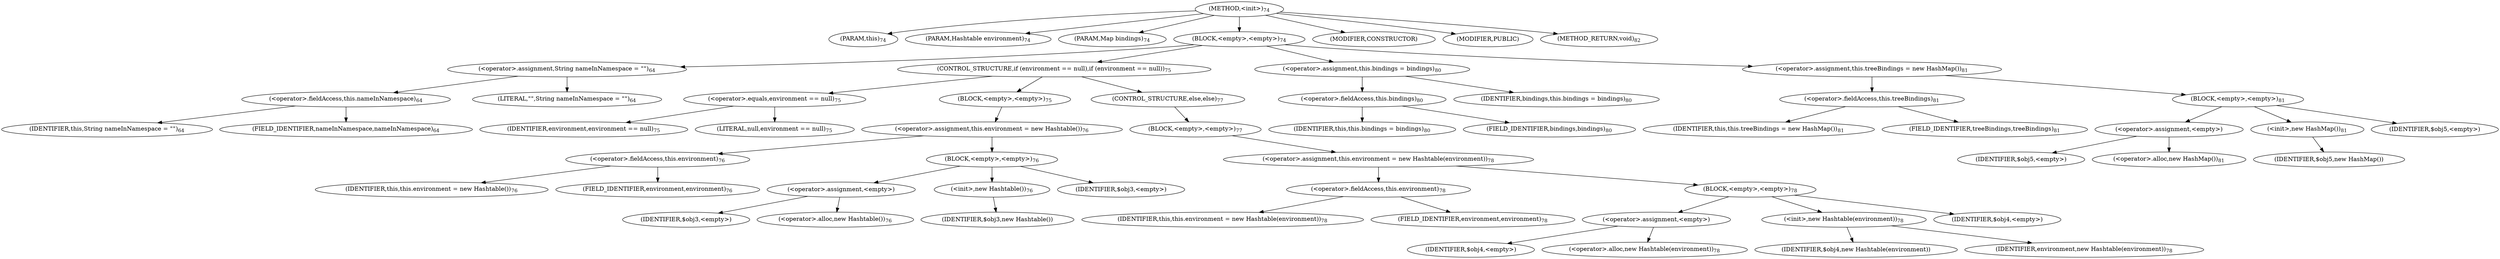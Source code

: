 digraph "&lt;init&gt;" {  
"222" [label = <(METHOD,&lt;init&gt;)<SUB>74</SUB>> ]
"12" [label = <(PARAM,this)<SUB>74</SUB>> ]
"223" [label = <(PARAM,Hashtable environment)<SUB>74</SUB>> ]
"224" [label = <(PARAM,Map bindings)<SUB>74</SUB>> ]
"225" [label = <(BLOCK,&lt;empty&gt;,&lt;empty&gt;)<SUB>74</SUB>> ]
"226" [label = <(&lt;operator&gt;.assignment,String nameInNamespace = &quot;&quot;)<SUB>64</SUB>> ]
"227" [label = <(&lt;operator&gt;.fieldAccess,this.nameInNamespace)<SUB>64</SUB>> ]
"228" [label = <(IDENTIFIER,this,String nameInNamespace = &quot;&quot;)<SUB>64</SUB>> ]
"229" [label = <(FIELD_IDENTIFIER,nameInNamespace,nameInNamespace)<SUB>64</SUB>> ]
"230" [label = <(LITERAL,&quot;&quot;,String nameInNamespace = &quot;&quot;)<SUB>64</SUB>> ]
"231" [label = <(CONTROL_STRUCTURE,if (environment == null),if (environment == null))<SUB>75</SUB>> ]
"232" [label = <(&lt;operator&gt;.equals,environment == null)<SUB>75</SUB>> ]
"233" [label = <(IDENTIFIER,environment,environment == null)<SUB>75</SUB>> ]
"234" [label = <(LITERAL,null,environment == null)<SUB>75</SUB>> ]
"235" [label = <(BLOCK,&lt;empty&gt;,&lt;empty&gt;)<SUB>75</SUB>> ]
"236" [label = <(&lt;operator&gt;.assignment,this.environment = new Hashtable())<SUB>76</SUB>> ]
"237" [label = <(&lt;operator&gt;.fieldAccess,this.environment)<SUB>76</SUB>> ]
"11" [label = <(IDENTIFIER,this,this.environment = new Hashtable())<SUB>76</SUB>> ]
"238" [label = <(FIELD_IDENTIFIER,environment,environment)<SUB>76</SUB>> ]
"239" [label = <(BLOCK,&lt;empty&gt;,&lt;empty&gt;)<SUB>76</SUB>> ]
"240" [label = <(&lt;operator&gt;.assignment,&lt;empty&gt;)> ]
"241" [label = <(IDENTIFIER,$obj3,&lt;empty&gt;)> ]
"242" [label = <(&lt;operator&gt;.alloc,new Hashtable())<SUB>76</SUB>> ]
"243" [label = <(&lt;init&gt;,new Hashtable())<SUB>76</SUB>> ]
"244" [label = <(IDENTIFIER,$obj3,new Hashtable())> ]
"245" [label = <(IDENTIFIER,$obj3,&lt;empty&gt;)> ]
"246" [label = <(CONTROL_STRUCTURE,else,else)<SUB>77</SUB>> ]
"247" [label = <(BLOCK,&lt;empty&gt;,&lt;empty&gt;)<SUB>77</SUB>> ]
"248" [label = <(&lt;operator&gt;.assignment,this.environment = new Hashtable(environment))<SUB>78</SUB>> ]
"249" [label = <(&lt;operator&gt;.fieldAccess,this.environment)<SUB>78</SUB>> ]
"13" [label = <(IDENTIFIER,this,this.environment = new Hashtable(environment))<SUB>78</SUB>> ]
"250" [label = <(FIELD_IDENTIFIER,environment,environment)<SUB>78</SUB>> ]
"251" [label = <(BLOCK,&lt;empty&gt;,&lt;empty&gt;)<SUB>78</SUB>> ]
"252" [label = <(&lt;operator&gt;.assignment,&lt;empty&gt;)> ]
"253" [label = <(IDENTIFIER,$obj4,&lt;empty&gt;)> ]
"254" [label = <(&lt;operator&gt;.alloc,new Hashtable(environment))<SUB>78</SUB>> ]
"255" [label = <(&lt;init&gt;,new Hashtable(environment))<SUB>78</SUB>> ]
"256" [label = <(IDENTIFIER,$obj4,new Hashtable(environment))> ]
"257" [label = <(IDENTIFIER,environment,new Hashtable(environment))<SUB>78</SUB>> ]
"258" [label = <(IDENTIFIER,$obj4,&lt;empty&gt;)> ]
"259" [label = <(&lt;operator&gt;.assignment,this.bindings = bindings)<SUB>80</SUB>> ]
"260" [label = <(&lt;operator&gt;.fieldAccess,this.bindings)<SUB>80</SUB>> ]
"14" [label = <(IDENTIFIER,this,this.bindings = bindings)<SUB>80</SUB>> ]
"261" [label = <(FIELD_IDENTIFIER,bindings,bindings)<SUB>80</SUB>> ]
"262" [label = <(IDENTIFIER,bindings,this.bindings = bindings)<SUB>80</SUB>> ]
"263" [label = <(&lt;operator&gt;.assignment,this.treeBindings = new HashMap())<SUB>81</SUB>> ]
"264" [label = <(&lt;operator&gt;.fieldAccess,this.treeBindings)<SUB>81</SUB>> ]
"265" [label = <(IDENTIFIER,this,this.treeBindings = new HashMap())<SUB>81</SUB>> ]
"266" [label = <(FIELD_IDENTIFIER,treeBindings,treeBindings)<SUB>81</SUB>> ]
"267" [label = <(BLOCK,&lt;empty&gt;,&lt;empty&gt;)<SUB>81</SUB>> ]
"268" [label = <(&lt;operator&gt;.assignment,&lt;empty&gt;)> ]
"269" [label = <(IDENTIFIER,$obj5,&lt;empty&gt;)> ]
"270" [label = <(&lt;operator&gt;.alloc,new HashMap())<SUB>81</SUB>> ]
"271" [label = <(&lt;init&gt;,new HashMap())<SUB>81</SUB>> ]
"272" [label = <(IDENTIFIER,$obj5,new HashMap())> ]
"273" [label = <(IDENTIFIER,$obj5,&lt;empty&gt;)> ]
"274" [label = <(MODIFIER,CONSTRUCTOR)> ]
"275" [label = <(MODIFIER,PUBLIC)> ]
"276" [label = <(METHOD_RETURN,void)<SUB>82</SUB>> ]
  "222" -> "12" 
  "222" -> "223" 
  "222" -> "224" 
  "222" -> "225" 
  "222" -> "274" 
  "222" -> "275" 
  "222" -> "276" 
  "225" -> "226" 
  "225" -> "231" 
  "225" -> "259" 
  "225" -> "263" 
  "226" -> "227" 
  "226" -> "230" 
  "227" -> "228" 
  "227" -> "229" 
  "231" -> "232" 
  "231" -> "235" 
  "231" -> "246" 
  "232" -> "233" 
  "232" -> "234" 
  "235" -> "236" 
  "236" -> "237" 
  "236" -> "239" 
  "237" -> "11" 
  "237" -> "238" 
  "239" -> "240" 
  "239" -> "243" 
  "239" -> "245" 
  "240" -> "241" 
  "240" -> "242" 
  "243" -> "244" 
  "246" -> "247" 
  "247" -> "248" 
  "248" -> "249" 
  "248" -> "251" 
  "249" -> "13" 
  "249" -> "250" 
  "251" -> "252" 
  "251" -> "255" 
  "251" -> "258" 
  "252" -> "253" 
  "252" -> "254" 
  "255" -> "256" 
  "255" -> "257" 
  "259" -> "260" 
  "259" -> "262" 
  "260" -> "14" 
  "260" -> "261" 
  "263" -> "264" 
  "263" -> "267" 
  "264" -> "265" 
  "264" -> "266" 
  "267" -> "268" 
  "267" -> "271" 
  "267" -> "273" 
  "268" -> "269" 
  "268" -> "270" 
  "271" -> "272" 
}
